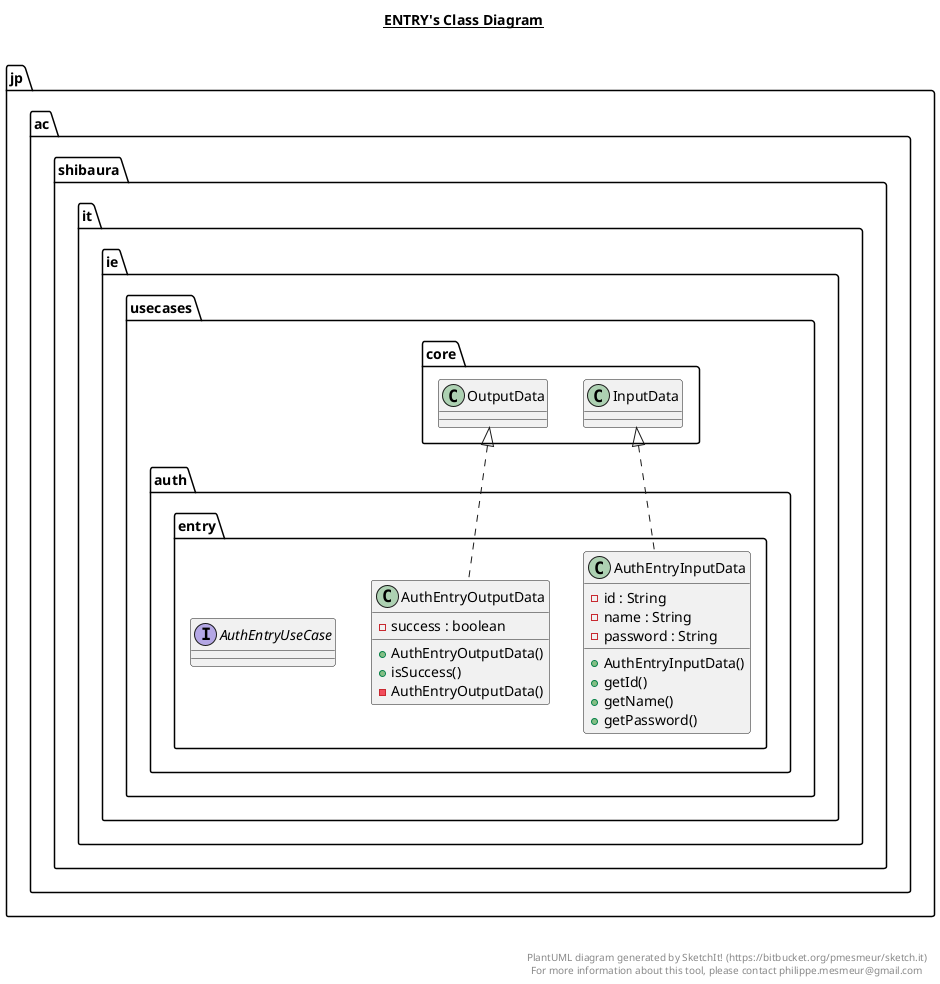 @startuml

title __ENTRY's Class Diagram__\n

  namespace jp.ac.shibaura.it.ie {
    namespace usecases.auth.entry {
      class jp.ac.shibaura.it.ie.usecases.auth.entry.AuthEntryInputData {
          - id : String
          - name : String
          - password : String
          + AuthEntryInputData()
          + getId()
          + getName()
          + getPassword()
      }
    }
  }
  

  namespace jp.ac.shibaura.it.ie {
    namespace usecases.auth.entry {
      class jp.ac.shibaura.it.ie.usecases.auth.entry.AuthEntryOutputData {
          - success : boolean
          + AuthEntryOutputData()
          + isSuccess()
          - AuthEntryOutputData()
      }
    }
  }
  

  namespace jp.ac.shibaura.it.ie {
    namespace usecases.auth.entry {
      interface jp.ac.shibaura.it.ie.usecases.auth.entry.AuthEntryUseCase {
      }
    }
  }
  

  jp.ac.shibaura.it.ie.usecases.auth.entry.AuthEntryInputData .up.|> jp.ac.shibaura.it.ie.usecases.core.InputData
  jp.ac.shibaura.it.ie.usecases.auth.entry.AuthEntryOutputData .up.|> jp.ac.shibaura.it.ie.usecases.core.OutputData


right footer


PlantUML diagram generated by SketchIt! (https://bitbucket.org/pmesmeur/sketch.it)
For more information about this tool, please contact philippe.mesmeur@gmail.com
endfooter

@enduml
